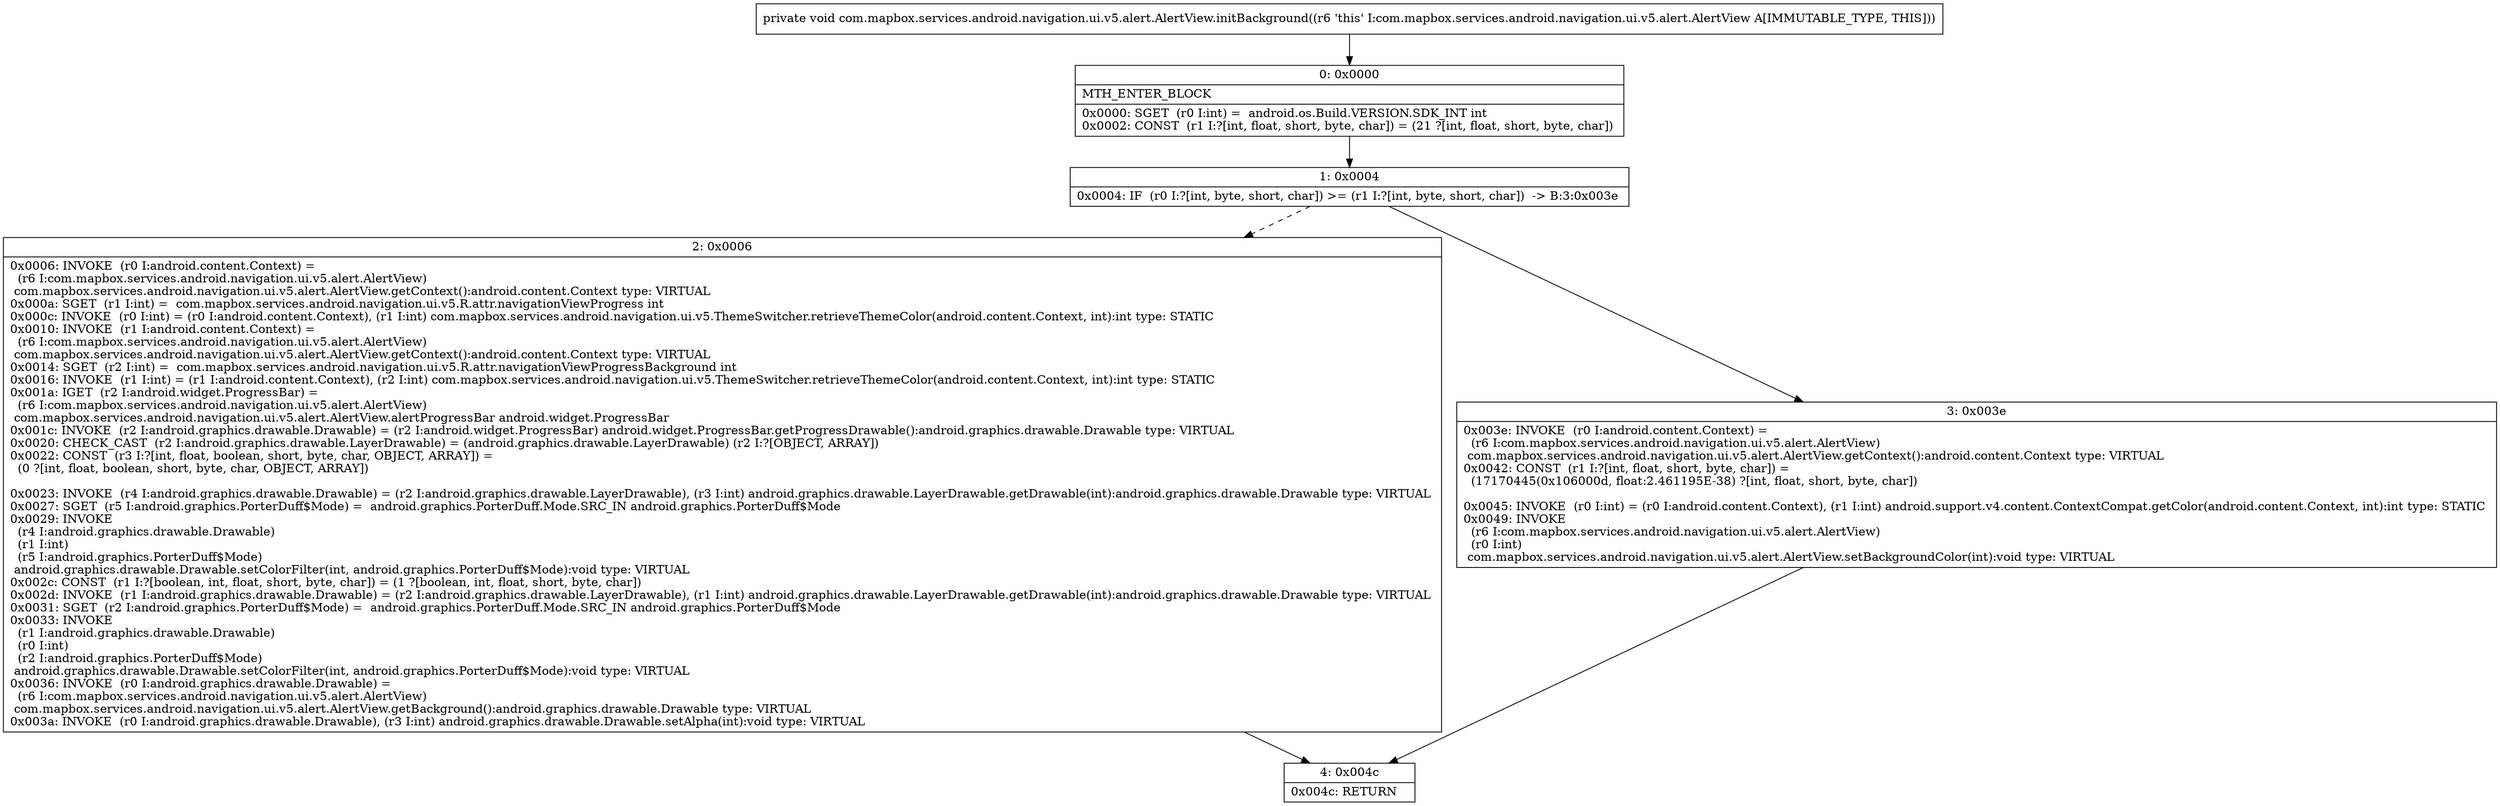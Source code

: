digraph "CFG forcom.mapbox.services.android.navigation.ui.v5.alert.AlertView.initBackground()V" {
Node_0 [shape=record,label="{0\:\ 0x0000|MTH_ENTER_BLOCK\l|0x0000: SGET  (r0 I:int) =  android.os.Build.VERSION.SDK_INT int \l0x0002: CONST  (r1 I:?[int, float, short, byte, char]) = (21 ?[int, float, short, byte, char]) \l}"];
Node_1 [shape=record,label="{1\:\ 0x0004|0x0004: IF  (r0 I:?[int, byte, short, char]) \>= (r1 I:?[int, byte, short, char])  \-\> B:3:0x003e \l}"];
Node_2 [shape=record,label="{2\:\ 0x0006|0x0006: INVOKE  (r0 I:android.content.Context) = \l  (r6 I:com.mapbox.services.android.navigation.ui.v5.alert.AlertView)\l com.mapbox.services.android.navigation.ui.v5.alert.AlertView.getContext():android.content.Context type: VIRTUAL \l0x000a: SGET  (r1 I:int) =  com.mapbox.services.android.navigation.ui.v5.R.attr.navigationViewProgress int \l0x000c: INVOKE  (r0 I:int) = (r0 I:android.content.Context), (r1 I:int) com.mapbox.services.android.navigation.ui.v5.ThemeSwitcher.retrieveThemeColor(android.content.Context, int):int type: STATIC \l0x0010: INVOKE  (r1 I:android.content.Context) = \l  (r6 I:com.mapbox.services.android.navigation.ui.v5.alert.AlertView)\l com.mapbox.services.android.navigation.ui.v5.alert.AlertView.getContext():android.content.Context type: VIRTUAL \l0x0014: SGET  (r2 I:int) =  com.mapbox.services.android.navigation.ui.v5.R.attr.navigationViewProgressBackground int \l0x0016: INVOKE  (r1 I:int) = (r1 I:android.content.Context), (r2 I:int) com.mapbox.services.android.navigation.ui.v5.ThemeSwitcher.retrieveThemeColor(android.content.Context, int):int type: STATIC \l0x001a: IGET  (r2 I:android.widget.ProgressBar) = \l  (r6 I:com.mapbox.services.android.navigation.ui.v5.alert.AlertView)\l com.mapbox.services.android.navigation.ui.v5.alert.AlertView.alertProgressBar android.widget.ProgressBar \l0x001c: INVOKE  (r2 I:android.graphics.drawable.Drawable) = (r2 I:android.widget.ProgressBar) android.widget.ProgressBar.getProgressDrawable():android.graphics.drawable.Drawable type: VIRTUAL \l0x0020: CHECK_CAST  (r2 I:android.graphics.drawable.LayerDrawable) = (android.graphics.drawable.LayerDrawable) (r2 I:?[OBJECT, ARRAY]) \l0x0022: CONST  (r3 I:?[int, float, boolean, short, byte, char, OBJECT, ARRAY]) = \l  (0 ?[int, float, boolean, short, byte, char, OBJECT, ARRAY])\l \l0x0023: INVOKE  (r4 I:android.graphics.drawable.Drawable) = (r2 I:android.graphics.drawable.LayerDrawable), (r3 I:int) android.graphics.drawable.LayerDrawable.getDrawable(int):android.graphics.drawable.Drawable type: VIRTUAL \l0x0027: SGET  (r5 I:android.graphics.PorterDuff$Mode) =  android.graphics.PorterDuff.Mode.SRC_IN android.graphics.PorterDuff$Mode \l0x0029: INVOKE  \l  (r4 I:android.graphics.drawable.Drawable)\l  (r1 I:int)\l  (r5 I:android.graphics.PorterDuff$Mode)\l android.graphics.drawable.Drawable.setColorFilter(int, android.graphics.PorterDuff$Mode):void type: VIRTUAL \l0x002c: CONST  (r1 I:?[boolean, int, float, short, byte, char]) = (1 ?[boolean, int, float, short, byte, char]) \l0x002d: INVOKE  (r1 I:android.graphics.drawable.Drawable) = (r2 I:android.graphics.drawable.LayerDrawable), (r1 I:int) android.graphics.drawable.LayerDrawable.getDrawable(int):android.graphics.drawable.Drawable type: VIRTUAL \l0x0031: SGET  (r2 I:android.graphics.PorterDuff$Mode) =  android.graphics.PorterDuff.Mode.SRC_IN android.graphics.PorterDuff$Mode \l0x0033: INVOKE  \l  (r1 I:android.graphics.drawable.Drawable)\l  (r0 I:int)\l  (r2 I:android.graphics.PorterDuff$Mode)\l android.graphics.drawable.Drawable.setColorFilter(int, android.graphics.PorterDuff$Mode):void type: VIRTUAL \l0x0036: INVOKE  (r0 I:android.graphics.drawable.Drawable) = \l  (r6 I:com.mapbox.services.android.navigation.ui.v5.alert.AlertView)\l com.mapbox.services.android.navigation.ui.v5.alert.AlertView.getBackground():android.graphics.drawable.Drawable type: VIRTUAL \l0x003a: INVOKE  (r0 I:android.graphics.drawable.Drawable), (r3 I:int) android.graphics.drawable.Drawable.setAlpha(int):void type: VIRTUAL \l}"];
Node_3 [shape=record,label="{3\:\ 0x003e|0x003e: INVOKE  (r0 I:android.content.Context) = \l  (r6 I:com.mapbox.services.android.navigation.ui.v5.alert.AlertView)\l com.mapbox.services.android.navigation.ui.v5.alert.AlertView.getContext():android.content.Context type: VIRTUAL \l0x0042: CONST  (r1 I:?[int, float, short, byte, char]) = \l  (17170445(0x106000d, float:2.461195E\-38) ?[int, float, short, byte, char])\l \l0x0045: INVOKE  (r0 I:int) = (r0 I:android.content.Context), (r1 I:int) android.support.v4.content.ContextCompat.getColor(android.content.Context, int):int type: STATIC \l0x0049: INVOKE  \l  (r6 I:com.mapbox.services.android.navigation.ui.v5.alert.AlertView)\l  (r0 I:int)\l com.mapbox.services.android.navigation.ui.v5.alert.AlertView.setBackgroundColor(int):void type: VIRTUAL \l}"];
Node_4 [shape=record,label="{4\:\ 0x004c|0x004c: RETURN   \l}"];
MethodNode[shape=record,label="{private void com.mapbox.services.android.navigation.ui.v5.alert.AlertView.initBackground((r6 'this' I:com.mapbox.services.android.navigation.ui.v5.alert.AlertView A[IMMUTABLE_TYPE, THIS])) }"];
MethodNode -> Node_0;
Node_0 -> Node_1;
Node_1 -> Node_2[style=dashed];
Node_1 -> Node_3;
Node_2 -> Node_4;
Node_3 -> Node_4;
}


